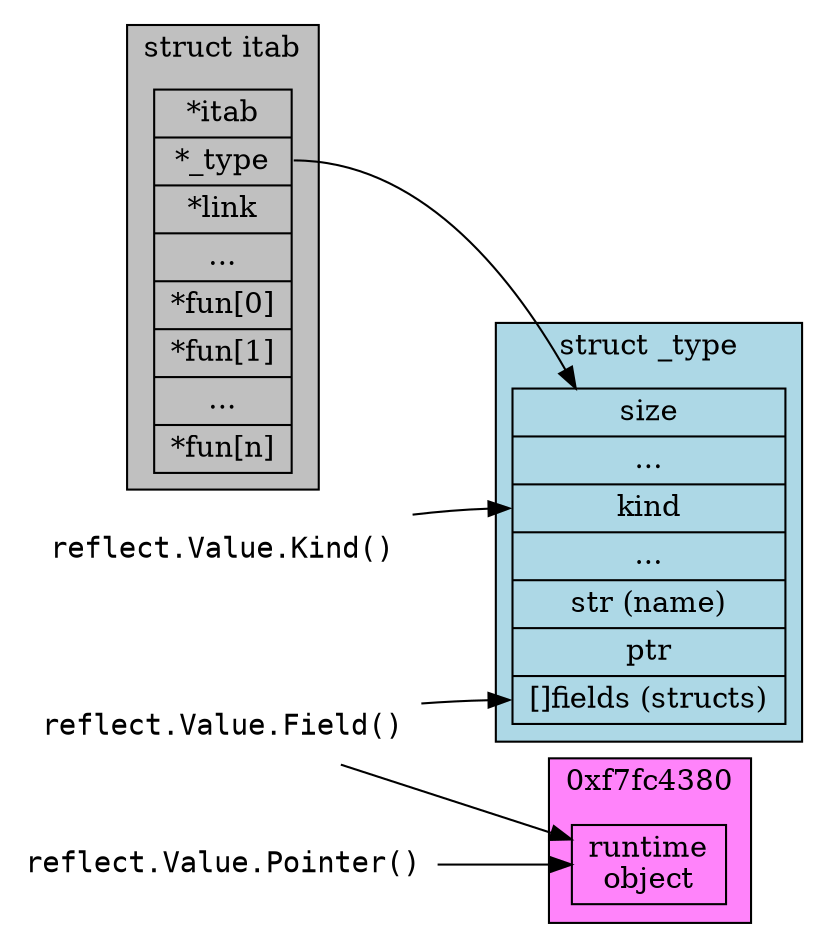 digraph G {
  rankdir="LR";
  subgraph X {
    node [shape=record]
    subgraph cluster_1 {
      label = "struct itab";
			bgcolor=grey;
      itable [ label = " <itab> *itab  | <type> *_type | *link  | ... | <func> *fun[0] | *fun[1] | ... | *fun[n] " ];
    }
    subgraph cluster_2  {
      label = "0xf7fc4380"
			bgcolor=orchid1;
      object [ label = "<ptr> runtime\nobject" ];
    }
    subgraph cluster_3 {
      label = "struct _type";
			bgcolor=lightblue;
      type [ label = " <size> size | ... | <kind> kind | ...| <name> str (name) | ptr | <fields> []fields (structs)" ];
    }
  }

	node [fontname=courier, shape=none]

	"reflect.Value.Pointer()" -> object:ptr;
	"reflect.Value.Kind()" -> type:kind;

	"reflect.Value.Field()" -> type:fields;
	"reflect.Value.Field()" -> object:ptr;

  itable:type -> type;
}
